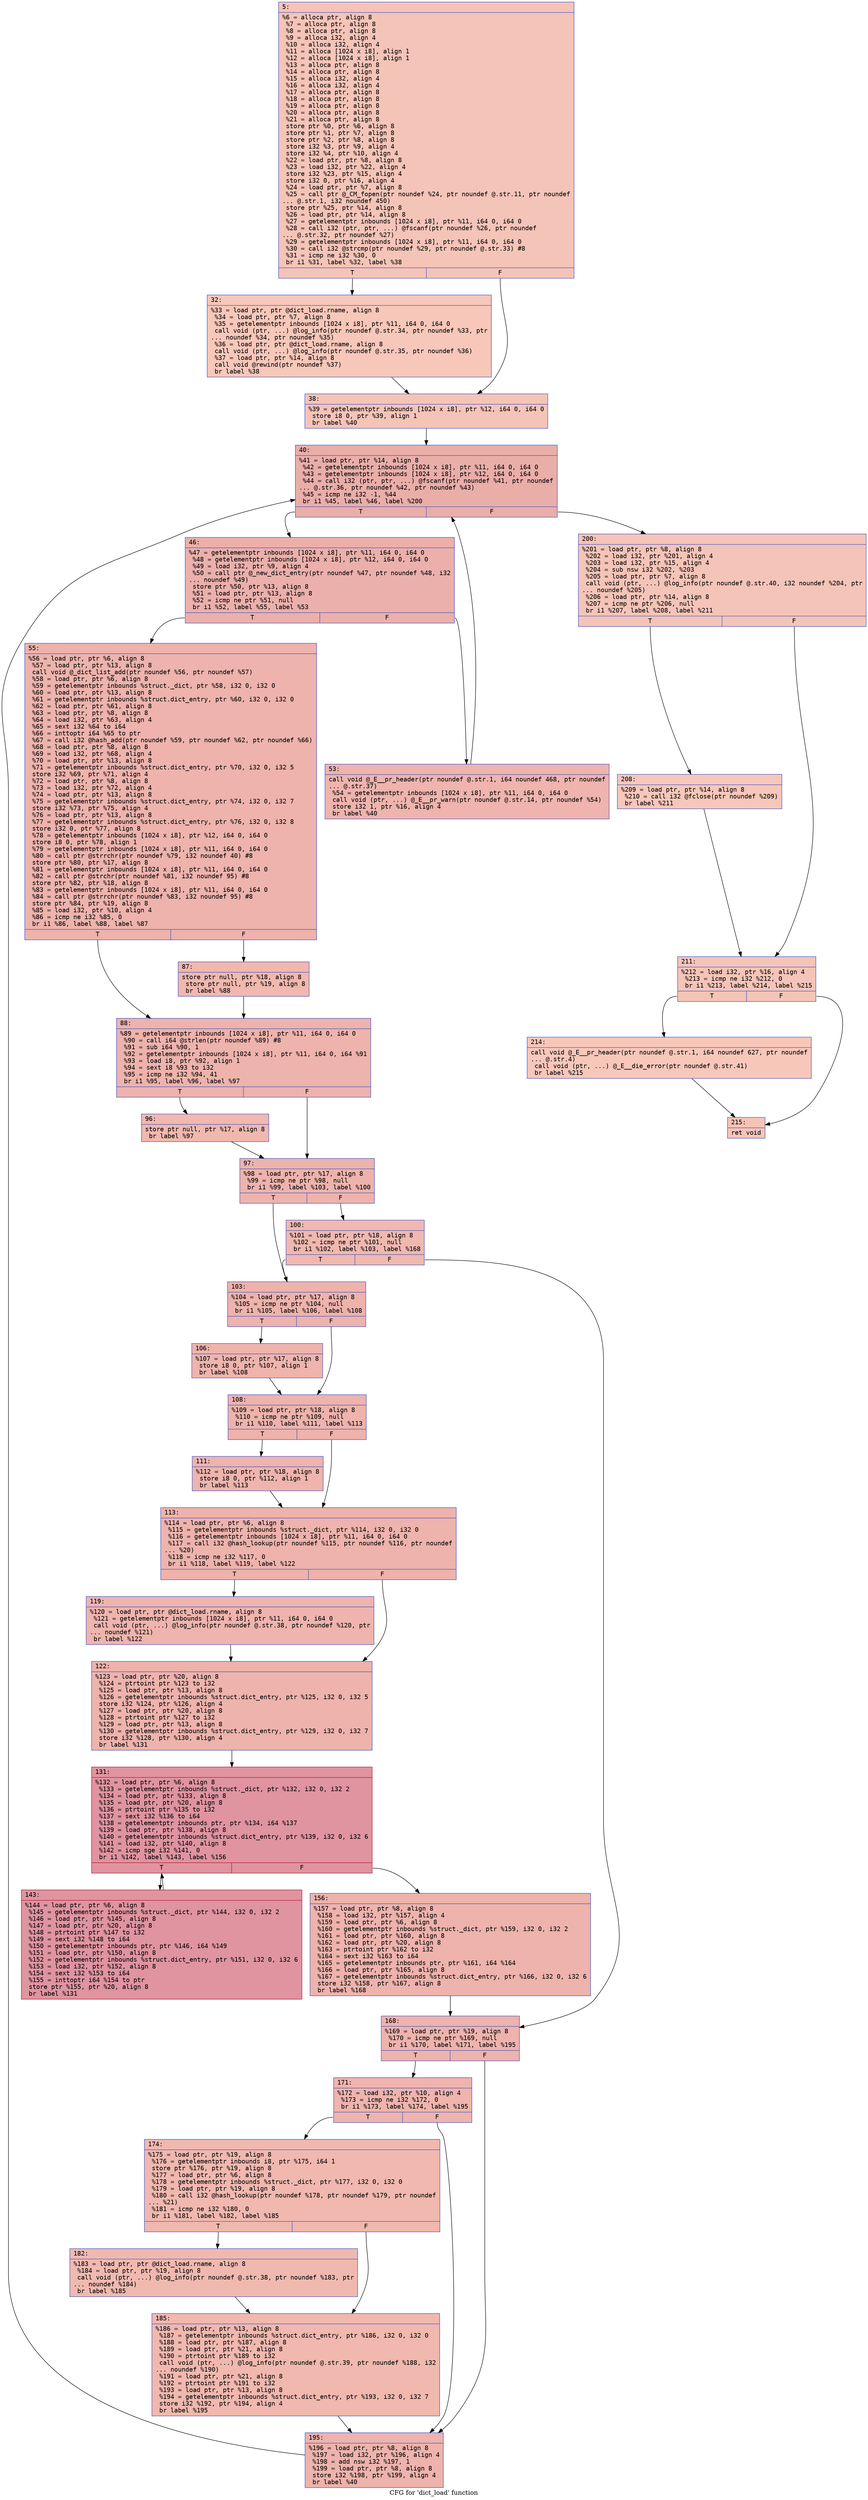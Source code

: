 digraph "CFG for 'dict_load' function" {
	label="CFG for 'dict_load' function";

	Node0x60000244bcf0 [shape=record,color="#3d50c3ff", style=filled, fillcolor="#e97a5f70" fontname="Courier",label="{5:\l|  %6 = alloca ptr, align 8\l  %7 = alloca ptr, align 8\l  %8 = alloca ptr, align 8\l  %9 = alloca i32, align 4\l  %10 = alloca i32, align 4\l  %11 = alloca [1024 x i8], align 1\l  %12 = alloca [1024 x i8], align 1\l  %13 = alloca ptr, align 8\l  %14 = alloca ptr, align 8\l  %15 = alloca i32, align 4\l  %16 = alloca i32, align 4\l  %17 = alloca ptr, align 8\l  %18 = alloca ptr, align 8\l  %19 = alloca ptr, align 8\l  %20 = alloca ptr, align 8\l  %21 = alloca ptr, align 8\l  store ptr %0, ptr %6, align 8\l  store ptr %1, ptr %7, align 8\l  store ptr %2, ptr %8, align 8\l  store i32 %3, ptr %9, align 4\l  store i32 %4, ptr %10, align 4\l  %22 = load ptr, ptr %8, align 8\l  %23 = load i32, ptr %22, align 4\l  store i32 %23, ptr %15, align 4\l  store i32 0, ptr %16, align 4\l  %24 = load ptr, ptr %7, align 8\l  %25 = call ptr @_CM_fopen(ptr noundef %24, ptr noundef @.str.11, ptr noundef\l... @.str.1, i32 noundef 450)\l  store ptr %25, ptr %14, align 8\l  %26 = load ptr, ptr %14, align 8\l  %27 = getelementptr inbounds [1024 x i8], ptr %11, i64 0, i64 0\l  %28 = call i32 (ptr, ptr, ...) @fscanf(ptr noundef %26, ptr noundef\l... @.str.32, ptr noundef %27)\l  %29 = getelementptr inbounds [1024 x i8], ptr %11, i64 0, i64 0\l  %30 = call i32 @strcmp(ptr noundef %29, ptr noundef @.str.33) #8\l  %31 = icmp ne i32 %30, 0\l  br i1 %31, label %32, label %38\l|{<s0>T|<s1>F}}"];
	Node0x60000244bcf0:s0 -> Node0x60000244bd40[tooltip="5 -> 32\nProbability 62.50%" ];
	Node0x60000244bcf0:s1 -> Node0x60000244bd90[tooltip="5 -> 38\nProbability 37.50%" ];
	Node0x60000244bd40 [shape=record,color="#3d50c3ff", style=filled, fillcolor="#ec7f6370" fontname="Courier",label="{32:\l|  %33 = load ptr, ptr @dict_load.rname, align 8\l  %34 = load ptr, ptr %7, align 8\l  %35 = getelementptr inbounds [1024 x i8], ptr %11, i64 0, i64 0\l  call void (ptr, ...) @log_info(ptr noundef @.str.34, ptr noundef %33, ptr\l... noundef %34, ptr noundef %35)\l  %36 = load ptr, ptr @dict_load.rname, align 8\l  call void (ptr, ...) @log_info(ptr noundef @.str.35, ptr noundef %36)\l  %37 = load ptr, ptr %14, align 8\l  call void @rewind(ptr noundef %37)\l  br label %38\l}"];
	Node0x60000244bd40 -> Node0x60000244bd90[tooltip="32 -> 38\nProbability 100.00%" ];
	Node0x60000244bd90 [shape=record,color="#3d50c3ff", style=filled, fillcolor="#e97a5f70" fontname="Courier",label="{38:\l|  %39 = getelementptr inbounds [1024 x i8], ptr %12, i64 0, i64 0\l  store i8 0, ptr %39, align 1\l  br label %40\l}"];
	Node0x60000244bd90 -> Node0x60000244bde0[tooltip="38 -> 40\nProbability 100.00%" ];
	Node0x60000244bde0 [shape=record,color="#3d50c3ff", style=filled, fillcolor="#d0473d70" fontname="Courier",label="{40:\l|  %41 = load ptr, ptr %14, align 8\l  %42 = getelementptr inbounds [1024 x i8], ptr %11, i64 0, i64 0\l  %43 = getelementptr inbounds [1024 x i8], ptr %12, i64 0, i64 0\l  %44 = call i32 (ptr, ptr, ...) @fscanf(ptr noundef %41, ptr noundef\l... @.str.36, ptr noundef %42, ptr noundef %43)\l  %45 = icmp ne i32 -1, %44\l  br i1 %45, label %46, label %200\l|{<s0>T|<s1>F}}"];
	Node0x60000244bde0:s0 -> Node0x60000244be30[tooltip="40 -> 46\nProbability 96.88%" ];
	Node0x60000244bde0:s1 -> Node0x60000244c5f0[tooltip="40 -> 200\nProbability 3.12%" ];
	Node0x60000244be30 [shape=record,color="#3d50c3ff", style=filled, fillcolor="#d24b4070" fontname="Courier",label="{46:\l|  %47 = getelementptr inbounds [1024 x i8], ptr %11, i64 0, i64 0\l  %48 = getelementptr inbounds [1024 x i8], ptr %12, i64 0, i64 0\l  %49 = load i32, ptr %9, align 4\l  %50 = call ptr @_new_dict_entry(ptr noundef %47, ptr noundef %48, i32\l... noundef %49)\l  store ptr %50, ptr %13, align 8\l  %51 = load ptr, ptr %13, align 8\l  %52 = icmp ne ptr %51, null\l  br i1 %52, label %55, label %53\l|{<s0>T|<s1>F}}"];
	Node0x60000244be30:s0 -> Node0x60000244bed0[tooltip="46 -> 55\nProbability 62.50%" ];
	Node0x60000244be30:s1 -> Node0x60000244be80[tooltip="46 -> 53\nProbability 37.50%" ];
	Node0x60000244be80 [shape=record,color="#3d50c3ff", style=filled, fillcolor="#d8564670" fontname="Courier",label="{53:\l|  call void @_E__pr_header(ptr noundef @.str.1, i64 noundef 468, ptr noundef\l... @.str.37)\l  %54 = getelementptr inbounds [1024 x i8], ptr %11, i64 0, i64 0\l  call void (ptr, ...) @_E__pr_warn(ptr noundef @.str.14, ptr noundef %54)\l  store i32 1, ptr %16, align 4\l  br label %40\l}"];
	Node0x60000244be80 -> Node0x60000244bde0[tooltip="53 -> 40\nProbability 100.00%" ];
	Node0x60000244bed0 [shape=record,color="#3d50c3ff", style=filled, fillcolor="#d6524470" fontname="Courier",label="{55:\l|  %56 = load ptr, ptr %6, align 8\l  %57 = load ptr, ptr %13, align 8\l  call void @_dict_list_add(ptr noundef %56, ptr noundef %57)\l  %58 = load ptr, ptr %6, align 8\l  %59 = getelementptr inbounds %struct._dict, ptr %58, i32 0, i32 0\l  %60 = load ptr, ptr %13, align 8\l  %61 = getelementptr inbounds %struct.dict_entry, ptr %60, i32 0, i32 0\l  %62 = load ptr, ptr %61, align 8\l  %63 = load ptr, ptr %8, align 8\l  %64 = load i32, ptr %63, align 4\l  %65 = sext i32 %64 to i64\l  %66 = inttoptr i64 %65 to ptr\l  %67 = call i32 @hash_add(ptr noundef %59, ptr noundef %62, ptr noundef %66)\l  %68 = load ptr, ptr %8, align 8\l  %69 = load i32, ptr %68, align 4\l  %70 = load ptr, ptr %13, align 8\l  %71 = getelementptr inbounds %struct.dict_entry, ptr %70, i32 0, i32 5\l  store i32 %69, ptr %71, align 4\l  %72 = load ptr, ptr %8, align 8\l  %73 = load i32, ptr %72, align 4\l  %74 = load ptr, ptr %13, align 8\l  %75 = getelementptr inbounds %struct.dict_entry, ptr %74, i32 0, i32 7\l  store i32 %73, ptr %75, align 4\l  %76 = load ptr, ptr %13, align 8\l  %77 = getelementptr inbounds %struct.dict_entry, ptr %76, i32 0, i32 8\l  store i32 0, ptr %77, align 8\l  %78 = getelementptr inbounds [1024 x i8], ptr %12, i64 0, i64 0\l  store i8 0, ptr %78, align 1\l  %79 = getelementptr inbounds [1024 x i8], ptr %11, i64 0, i64 0\l  %80 = call ptr @strrchr(ptr noundef %79, i32 noundef 40) #8\l  store ptr %80, ptr %17, align 8\l  %81 = getelementptr inbounds [1024 x i8], ptr %11, i64 0, i64 0\l  %82 = call ptr @strchr(ptr noundef %81, i32 noundef 95) #8\l  store ptr %82, ptr %18, align 8\l  %83 = getelementptr inbounds [1024 x i8], ptr %11, i64 0, i64 0\l  %84 = call ptr @strrchr(ptr noundef %83, i32 noundef 95) #8\l  store ptr %84, ptr %19, align 8\l  %85 = load i32, ptr %10, align 4\l  %86 = icmp ne i32 %85, 0\l  br i1 %86, label %88, label %87\l|{<s0>T|<s1>F}}"];
	Node0x60000244bed0:s0 -> Node0x60000244bf70[tooltip="55 -> 88\nProbability 62.50%" ];
	Node0x60000244bed0:s1 -> Node0x60000244bf20[tooltip="55 -> 87\nProbability 37.50%" ];
	Node0x60000244bf20 [shape=record,color="#3d50c3ff", style=filled, fillcolor="#dc5d4a70" fontname="Courier",label="{87:\l|  store ptr null, ptr %18, align 8\l  store ptr null, ptr %19, align 8\l  br label %88\l}"];
	Node0x60000244bf20 -> Node0x60000244bf70[tooltip="87 -> 88\nProbability 100.00%" ];
	Node0x60000244bf70 [shape=record,color="#3d50c3ff", style=filled, fillcolor="#d6524470" fontname="Courier",label="{88:\l|  %89 = getelementptr inbounds [1024 x i8], ptr %11, i64 0, i64 0\l  %90 = call i64 @strlen(ptr noundef %89) #8\l  %91 = sub i64 %90, 1\l  %92 = getelementptr inbounds [1024 x i8], ptr %11, i64 0, i64 %91\l  %93 = load i8, ptr %92, align 1\l  %94 = sext i8 %93 to i32\l  %95 = icmp ne i32 %94, 41\l  br i1 %95, label %96, label %97\l|{<s0>T|<s1>F}}"];
	Node0x60000244bf70:s0 -> Node0x60000244c000[tooltip="88 -> 96\nProbability 50.00%" ];
	Node0x60000244bf70:s1 -> Node0x60000244c050[tooltip="88 -> 97\nProbability 50.00%" ];
	Node0x60000244c000 [shape=record,color="#3d50c3ff", style=filled, fillcolor="#dc5d4a70" fontname="Courier",label="{96:\l|  store ptr null, ptr %17, align 8\l  br label %97\l}"];
	Node0x60000244c000 -> Node0x60000244c050[tooltip="96 -> 97\nProbability 100.00%" ];
	Node0x60000244c050 [shape=record,color="#3d50c3ff", style=filled, fillcolor="#d6524470" fontname="Courier",label="{97:\l|  %98 = load ptr, ptr %17, align 8\l  %99 = icmp ne ptr %98, null\l  br i1 %99, label %103, label %100\l|{<s0>T|<s1>F}}"];
	Node0x60000244c050:s0 -> Node0x60000244c0f0[tooltip="97 -> 103\nProbability 62.50%" ];
	Node0x60000244c050:s1 -> Node0x60000244c0a0[tooltip="97 -> 100\nProbability 37.50%" ];
	Node0x60000244c0a0 [shape=record,color="#3d50c3ff", style=filled, fillcolor="#dc5d4a70" fontname="Courier",label="{100:\l|  %101 = load ptr, ptr %18, align 8\l  %102 = icmp ne ptr %101, null\l  br i1 %102, label %103, label %168\l|{<s0>T|<s1>F}}"];
	Node0x60000244c0a0:s0 -> Node0x60000244c0f0[tooltip="100 -> 103\nProbability 62.50%" ];
	Node0x60000244c0a0:s1 -> Node0x60000244c410[tooltip="100 -> 168\nProbability 37.50%" ];
	Node0x60000244c0f0 [shape=record,color="#3d50c3ff", style=filled, fillcolor="#d6524470" fontname="Courier",label="{103:\l|  %104 = load ptr, ptr %17, align 8\l  %105 = icmp ne ptr %104, null\l  br i1 %105, label %106, label %108\l|{<s0>T|<s1>F}}"];
	Node0x60000244c0f0:s0 -> Node0x60000244c140[tooltip="103 -> 106\nProbability 62.50%" ];
	Node0x60000244c0f0:s1 -> Node0x60000244c190[tooltip="103 -> 108\nProbability 37.50%" ];
	Node0x60000244c140 [shape=record,color="#3d50c3ff", style=filled, fillcolor="#d8564670" fontname="Courier",label="{106:\l|  %107 = load ptr, ptr %17, align 8\l  store i8 0, ptr %107, align 1\l  br label %108\l}"];
	Node0x60000244c140 -> Node0x60000244c190[tooltip="106 -> 108\nProbability 100.00%" ];
	Node0x60000244c190 [shape=record,color="#3d50c3ff", style=filled, fillcolor="#d6524470" fontname="Courier",label="{108:\l|  %109 = load ptr, ptr %18, align 8\l  %110 = icmp ne ptr %109, null\l  br i1 %110, label %111, label %113\l|{<s0>T|<s1>F}}"];
	Node0x60000244c190:s0 -> Node0x60000244c1e0[tooltip="108 -> 111\nProbability 62.50%" ];
	Node0x60000244c190:s1 -> Node0x60000244c230[tooltip="108 -> 113\nProbability 37.50%" ];
	Node0x60000244c1e0 [shape=record,color="#3d50c3ff", style=filled, fillcolor="#d8564670" fontname="Courier",label="{111:\l|  %112 = load ptr, ptr %18, align 8\l  store i8 0, ptr %112, align 1\l  br label %113\l}"];
	Node0x60000244c1e0 -> Node0x60000244c230[tooltip="111 -> 113\nProbability 100.00%" ];
	Node0x60000244c230 [shape=record,color="#3d50c3ff", style=filled, fillcolor="#d6524470" fontname="Courier",label="{113:\l|  %114 = load ptr, ptr %6, align 8\l  %115 = getelementptr inbounds %struct._dict, ptr %114, i32 0, i32 0\l  %116 = getelementptr inbounds [1024 x i8], ptr %11, i64 0, i64 0\l  %117 = call i32 @hash_lookup(ptr noundef %115, ptr noundef %116, ptr noundef\l... %20)\l  %118 = icmp ne i32 %117, 0\l  br i1 %118, label %119, label %122\l|{<s0>T|<s1>F}}"];
	Node0x60000244c230:s0 -> Node0x60000244c280[tooltip="113 -> 119\nProbability 62.50%" ];
	Node0x60000244c230:s1 -> Node0x60000244c2d0[tooltip="113 -> 122\nProbability 37.50%" ];
	Node0x60000244c280 [shape=record,color="#3d50c3ff", style=filled, fillcolor="#d8564670" fontname="Courier",label="{119:\l|  %120 = load ptr, ptr @dict_load.rname, align 8\l  %121 = getelementptr inbounds [1024 x i8], ptr %11, i64 0, i64 0\l  call void (ptr, ...) @log_info(ptr noundef @.str.38, ptr noundef %120, ptr\l... noundef %121)\l  br label %122\l}"];
	Node0x60000244c280 -> Node0x60000244c2d0[tooltip="119 -> 122\nProbability 100.00%" ];
	Node0x60000244c2d0 [shape=record,color="#3d50c3ff", style=filled, fillcolor="#d6524470" fontname="Courier",label="{122:\l|  %123 = load ptr, ptr %20, align 8\l  %124 = ptrtoint ptr %123 to i32\l  %125 = load ptr, ptr %13, align 8\l  %126 = getelementptr inbounds %struct.dict_entry, ptr %125, i32 0, i32 5\l  store i32 %124, ptr %126, align 4\l  %127 = load ptr, ptr %20, align 8\l  %128 = ptrtoint ptr %127 to i32\l  %129 = load ptr, ptr %13, align 8\l  %130 = getelementptr inbounds %struct.dict_entry, ptr %129, i32 0, i32 7\l  store i32 %128, ptr %130, align 4\l  br label %131\l}"];
	Node0x60000244c2d0 -> Node0x60000244c320[tooltip="122 -> 131\nProbability 100.00%" ];
	Node0x60000244c320 [shape=record,color="#b70d28ff", style=filled, fillcolor="#b70d2870" fontname="Courier",label="{131:\l|  %132 = load ptr, ptr %6, align 8\l  %133 = getelementptr inbounds %struct._dict, ptr %132, i32 0, i32 2\l  %134 = load ptr, ptr %133, align 8\l  %135 = load ptr, ptr %20, align 8\l  %136 = ptrtoint ptr %135 to i32\l  %137 = sext i32 %136 to i64\l  %138 = getelementptr inbounds ptr, ptr %134, i64 %137\l  %139 = load ptr, ptr %138, align 8\l  %140 = getelementptr inbounds %struct.dict_entry, ptr %139, i32 0, i32 6\l  %141 = load i32, ptr %140, align 8\l  %142 = icmp sge i32 %141, 0\l  br i1 %142, label %143, label %156\l|{<s0>T|<s1>F}}"];
	Node0x60000244c320:s0 -> Node0x60000244c370[tooltip="131 -> 143\nProbability 96.88%" ];
	Node0x60000244c320:s1 -> Node0x60000244c3c0[tooltip="131 -> 156\nProbability 3.12%" ];
	Node0x60000244c370 [shape=record,color="#b70d28ff", style=filled, fillcolor="#b70d2870" fontname="Courier",label="{143:\l|  %144 = load ptr, ptr %6, align 8\l  %145 = getelementptr inbounds %struct._dict, ptr %144, i32 0, i32 2\l  %146 = load ptr, ptr %145, align 8\l  %147 = load ptr, ptr %20, align 8\l  %148 = ptrtoint ptr %147 to i32\l  %149 = sext i32 %148 to i64\l  %150 = getelementptr inbounds ptr, ptr %146, i64 %149\l  %151 = load ptr, ptr %150, align 8\l  %152 = getelementptr inbounds %struct.dict_entry, ptr %151, i32 0, i32 6\l  %153 = load i32, ptr %152, align 8\l  %154 = sext i32 %153 to i64\l  %155 = inttoptr i64 %154 to ptr\l  store ptr %155, ptr %20, align 8\l  br label %131\l}"];
	Node0x60000244c370 -> Node0x60000244c320[tooltip="143 -> 131\nProbability 100.00%" ];
	Node0x60000244c3c0 [shape=record,color="#3d50c3ff", style=filled, fillcolor="#d6524470" fontname="Courier",label="{156:\l|  %157 = load ptr, ptr %8, align 8\l  %158 = load i32, ptr %157, align 4\l  %159 = load ptr, ptr %6, align 8\l  %160 = getelementptr inbounds %struct._dict, ptr %159, i32 0, i32 2\l  %161 = load ptr, ptr %160, align 8\l  %162 = load ptr, ptr %20, align 8\l  %163 = ptrtoint ptr %162 to i32\l  %164 = sext i32 %163 to i64\l  %165 = getelementptr inbounds ptr, ptr %161, i64 %164\l  %166 = load ptr, ptr %165, align 8\l  %167 = getelementptr inbounds %struct.dict_entry, ptr %166, i32 0, i32 6\l  store i32 %158, ptr %167, align 8\l  br label %168\l}"];
	Node0x60000244c3c0 -> Node0x60000244c410[tooltip="156 -> 168\nProbability 100.00%" ];
	Node0x60000244c410 [shape=record,color="#3d50c3ff", style=filled, fillcolor="#d6524470" fontname="Courier",label="{168:\l|  %169 = load ptr, ptr %19, align 8\l  %170 = icmp ne ptr %169, null\l  br i1 %170, label %171, label %195\l|{<s0>T|<s1>F}}"];
	Node0x60000244c410:s0 -> Node0x60000244c460[tooltip="168 -> 171\nProbability 62.50%" ];
	Node0x60000244c410:s1 -> Node0x60000244c5a0[tooltip="168 -> 195\nProbability 37.50%" ];
	Node0x60000244c460 [shape=record,color="#3d50c3ff", style=filled, fillcolor="#d8564670" fontname="Courier",label="{171:\l|  %172 = load i32, ptr %10, align 4\l  %173 = icmp ne i32 %172, 0\l  br i1 %173, label %174, label %195\l|{<s0>T|<s1>F}}"];
	Node0x60000244c460:s0 -> Node0x60000244c4b0[tooltip="171 -> 174\nProbability 62.50%" ];
	Node0x60000244c460:s1 -> Node0x60000244c5a0[tooltip="171 -> 195\nProbability 37.50%" ];
	Node0x60000244c4b0 [shape=record,color="#3d50c3ff", style=filled, fillcolor="#dc5d4a70" fontname="Courier",label="{174:\l|  %175 = load ptr, ptr %19, align 8\l  %176 = getelementptr inbounds i8, ptr %175, i64 1\l  store ptr %176, ptr %19, align 8\l  %177 = load ptr, ptr %6, align 8\l  %178 = getelementptr inbounds %struct._dict, ptr %177, i32 0, i32 0\l  %179 = load ptr, ptr %19, align 8\l  %180 = call i32 @hash_lookup(ptr noundef %178, ptr noundef %179, ptr noundef\l... %21)\l  %181 = icmp ne i32 %180, 0\l  br i1 %181, label %182, label %185\l|{<s0>T|<s1>F}}"];
	Node0x60000244c4b0:s0 -> Node0x60000244c500[tooltip="174 -> 182\nProbability 62.50%" ];
	Node0x60000244c4b0:s1 -> Node0x60000244c550[tooltip="174 -> 185\nProbability 37.50%" ];
	Node0x60000244c500 [shape=record,color="#3d50c3ff", style=filled, fillcolor="#de614d70" fontname="Courier",label="{182:\l|  %183 = load ptr, ptr @dict_load.rname, align 8\l  %184 = load ptr, ptr %19, align 8\l  call void (ptr, ...) @log_info(ptr noundef @.str.38, ptr noundef %183, ptr\l... noundef %184)\l  br label %185\l}"];
	Node0x60000244c500 -> Node0x60000244c550[tooltip="182 -> 185\nProbability 100.00%" ];
	Node0x60000244c550 [shape=record,color="#3d50c3ff", style=filled, fillcolor="#dc5d4a70" fontname="Courier",label="{185:\l|  %186 = load ptr, ptr %13, align 8\l  %187 = getelementptr inbounds %struct.dict_entry, ptr %186, i32 0, i32 0\l  %188 = load ptr, ptr %187, align 8\l  %189 = load ptr, ptr %21, align 8\l  %190 = ptrtoint ptr %189 to i32\l  call void (ptr, ...) @log_info(ptr noundef @.str.39, ptr noundef %188, i32\l... noundef %190)\l  %191 = load ptr, ptr %21, align 8\l  %192 = ptrtoint ptr %191 to i32\l  %193 = load ptr, ptr %13, align 8\l  %194 = getelementptr inbounds %struct.dict_entry, ptr %193, i32 0, i32 7\l  store i32 %192, ptr %194, align 4\l  br label %195\l}"];
	Node0x60000244c550 -> Node0x60000244c5a0[tooltip="185 -> 195\nProbability 100.00%" ];
	Node0x60000244c5a0 [shape=record,color="#3d50c3ff", style=filled, fillcolor="#d6524470" fontname="Courier",label="{195:\l|  %196 = load ptr, ptr %8, align 8\l  %197 = load i32, ptr %196, align 4\l  %198 = add nsw i32 %197, 1\l  %199 = load ptr, ptr %8, align 8\l  store i32 %198, ptr %199, align 4\l  br label %40\l}"];
	Node0x60000244c5a0 -> Node0x60000244bde0[tooltip="195 -> 40\nProbability 100.00%" ];
	Node0x60000244c5f0 [shape=record,color="#3d50c3ff", style=filled, fillcolor="#e97a5f70" fontname="Courier",label="{200:\l|  %201 = load ptr, ptr %8, align 8\l  %202 = load i32, ptr %201, align 4\l  %203 = load i32, ptr %15, align 4\l  %204 = sub nsw i32 %202, %203\l  %205 = load ptr, ptr %7, align 8\l  call void (ptr, ...) @log_info(ptr noundef @.str.40, i32 noundef %204, ptr\l... noundef %205)\l  %206 = load ptr, ptr %14, align 8\l  %207 = icmp ne ptr %206, null\l  br i1 %207, label %208, label %211\l|{<s0>T|<s1>F}}"];
	Node0x60000244c5f0:s0 -> Node0x60000244c640[tooltip="200 -> 208\nProbability 62.50%" ];
	Node0x60000244c5f0:s1 -> Node0x60000244c690[tooltip="200 -> 211\nProbability 37.50%" ];
	Node0x60000244c640 [shape=record,color="#3d50c3ff", style=filled, fillcolor="#ec7f6370" fontname="Courier",label="{208:\l|  %209 = load ptr, ptr %14, align 8\l  %210 = call i32 @fclose(ptr noundef %209)\l  br label %211\l}"];
	Node0x60000244c640 -> Node0x60000244c690[tooltip="208 -> 211\nProbability 100.00%" ];
	Node0x60000244c690 [shape=record,color="#3d50c3ff", style=filled, fillcolor="#e97a5f70" fontname="Courier",label="{211:\l|  %212 = load i32, ptr %16, align 4\l  %213 = icmp ne i32 %212, 0\l  br i1 %213, label %214, label %215\l|{<s0>T|<s1>F}}"];
	Node0x60000244c690:s0 -> Node0x60000244c6e0[tooltip="211 -> 214\nProbability 62.50%" ];
	Node0x60000244c690:s1 -> Node0x60000244c730[tooltip="211 -> 215\nProbability 37.50%" ];
	Node0x60000244c6e0 [shape=record,color="#3d50c3ff", style=filled, fillcolor="#ec7f6370" fontname="Courier",label="{214:\l|  call void @_E__pr_header(ptr noundef @.str.1, i64 noundef 627, ptr noundef\l... @.str.4)\l  call void (ptr, ...) @_E__die_error(ptr noundef @.str.41)\l  br label %215\l}"];
	Node0x60000244c6e0 -> Node0x60000244c730[tooltip="214 -> 215\nProbability 100.00%" ];
	Node0x60000244c730 [shape=record,color="#3d50c3ff", style=filled, fillcolor="#e97a5f70" fontname="Courier",label="{215:\l|  ret void\l}"];
}
